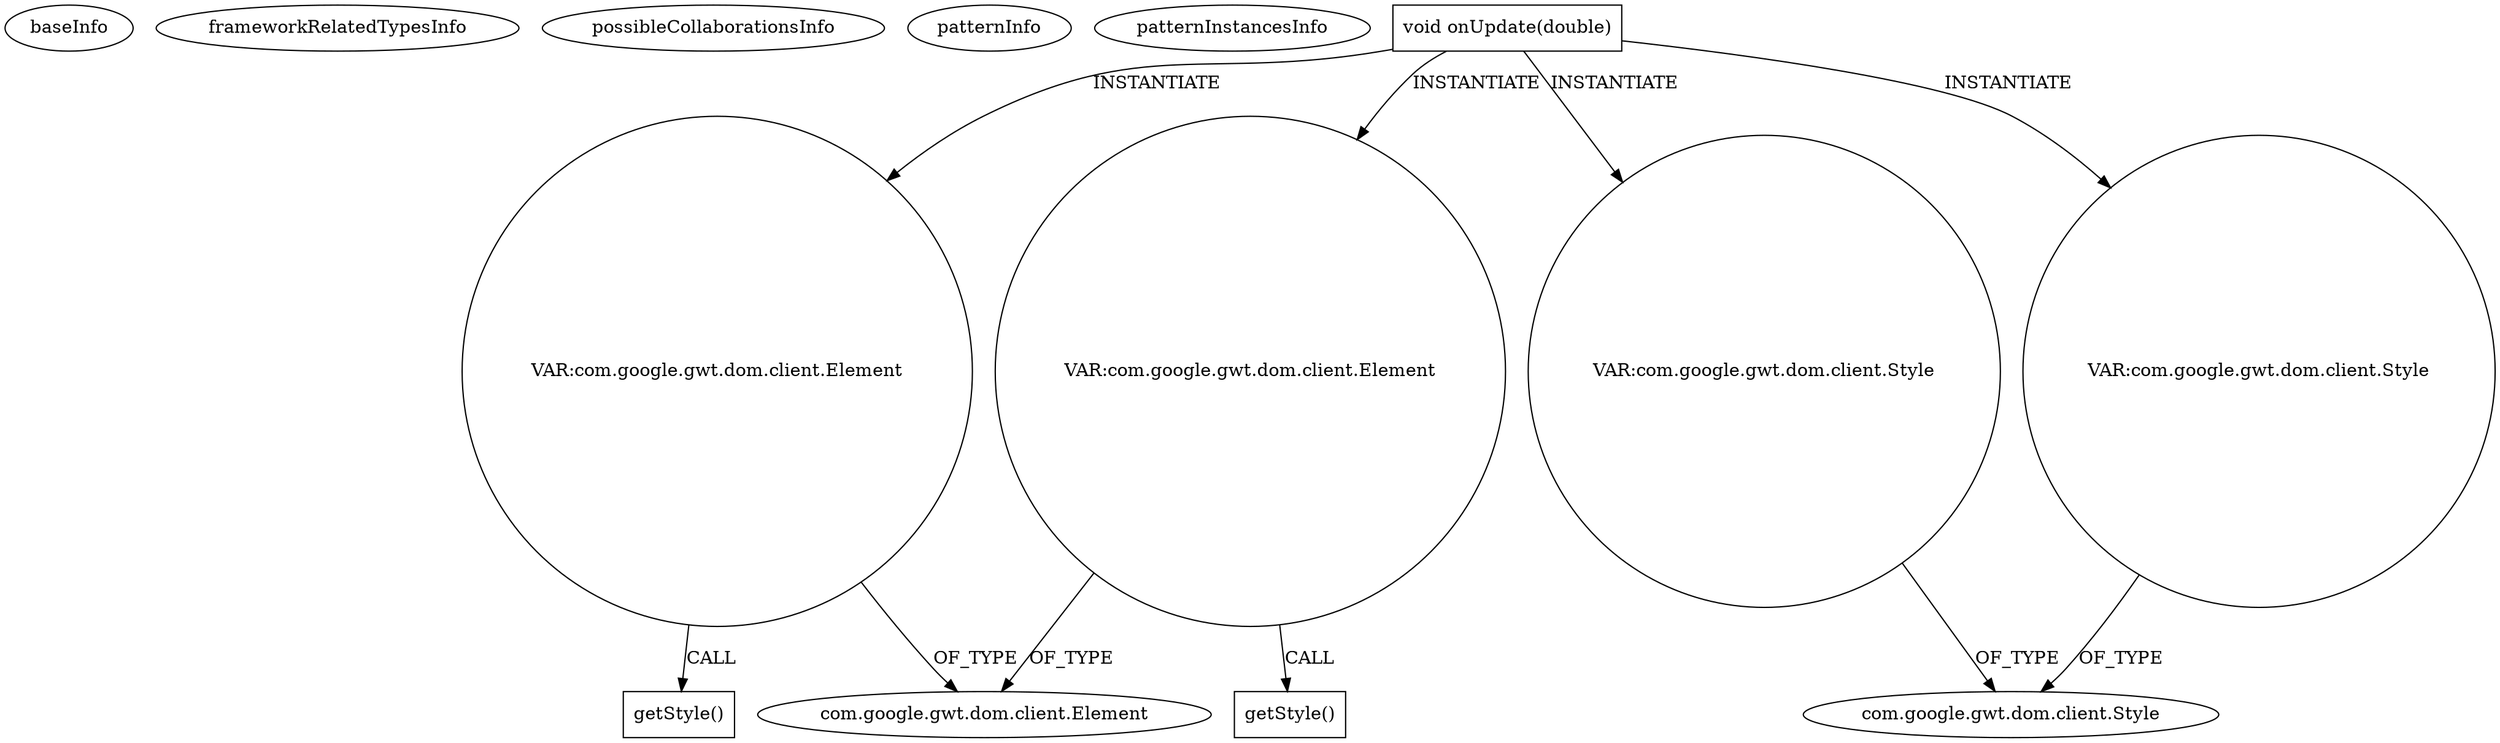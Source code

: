 digraph {
baseInfo[graphId=720,category="pattern",isAnonymous=false,possibleRelation=false]
frameworkRelatedTypesInfo[]
possibleCollaborationsInfo[]
patternInfo[frequency=2.0,patternRootClient=null]
patternInstancesInfo[0="vlapan-PhotoBank~/vlapan-PhotoBank/PhotoBank-master/src/com/vlapan/gwt/photobank/client/ui/Logotype.java~Logotype~4610",1="luxferrari-AlgebrApp~/luxferrari-AlgebrApp/AlgebrApp-master/AlgebrApp/src/org/luxferrari/algebrapp/client/DragMoveAnimation.java~DragMoveAnimation~3659"]
4[label="void onUpdate(double)",vertexType="OVERRIDING_METHOD_DECLARATION",isFrameworkType=false,shape=box]
8[label="VAR:com.google.gwt.dom.client.Element",vertexType="VARIABLE_EXPRESION",isFrameworkType=false,shape=circle]
17[label="VAR:com.google.gwt.dom.client.Element",vertexType="VARIABLE_EXPRESION",isFrameworkType=false,shape=circle]
5[label="VAR:com.google.gwt.dom.client.Style",vertexType="VARIABLE_EXPRESION",isFrameworkType=false,shape=circle]
14[label="VAR:com.google.gwt.dom.client.Style",vertexType="VARIABLE_EXPRESION",isFrameworkType=false,shape=circle]
7[label="com.google.gwt.dom.client.Style",vertexType="FRAMEWORK_CLASS_TYPE",isFrameworkType=false]
18[label="getStyle()",vertexType="INSIDE_CALL",isFrameworkType=false,shape=box]
9[label="getStyle()",vertexType="INSIDE_CALL",isFrameworkType=false,shape=box]
10[label="com.google.gwt.dom.client.Element",vertexType="FRAMEWORK_CLASS_TYPE",isFrameworkType=false]
4->5[label="INSTANTIATE"]
4->8[label="INSTANTIATE"]
14->7[label="OF_TYPE"]
4->14[label="INSTANTIATE"]
8->10[label="OF_TYPE"]
17->18[label="CALL"]
4->17[label="INSTANTIATE"]
8->9[label="CALL"]
17->10[label="OF_TYPE"]
5->7[label="OF_TYPE"]
}
